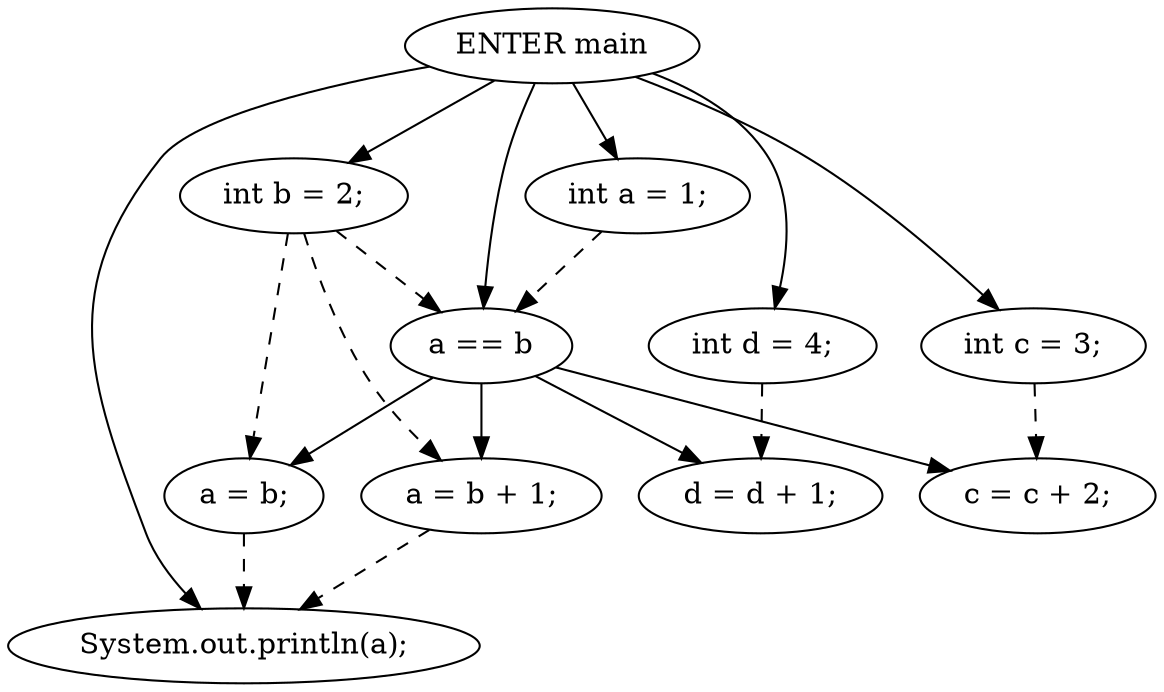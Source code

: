 strict digraph G {
  0 [ label="ENTER main" ];
  2 [ label="int a = 1;" ];
  3 [ label="int b = 2;" ];
  4 [ label="int c = 3;" ];
  5 [ label="int d = 4;" ];
  6 [ label="a == b" ];
  7 [ label="a = b + 1;" ];
  8 [ label="d = d + 1;" ];
  9 [ label="a = b;" ];
  10 [ label="c = c + 2;" ];
  11 [ label="System.out.println(a);" ];
  0 -> 2 [ ];
  0 -> 3 [ ];
  0 -> 4 [ ];
  0 -> 5 [ ];
  0 -> 6 [ ];
  0 -> 11 [ ];
  6 -> 7 [ ];
  6 -> 8 [ ];
  6 -> 9 [ ];
  6 -> 10 [ ];
  3 -> 6 [ style="dashed" ];
  2 -> 6 [ style="dashed" ];
  3 -> 7 [ style="dashed" ];
  5 -> 8 [ style="dashed" ];
  3 -> 9 [ style="dashed" ];
  4 -> 10 [ style="dashed" ];
  9 -> 11 [ style="dashed" ];
  7 -> 11 [ style="dashed" ];
}
